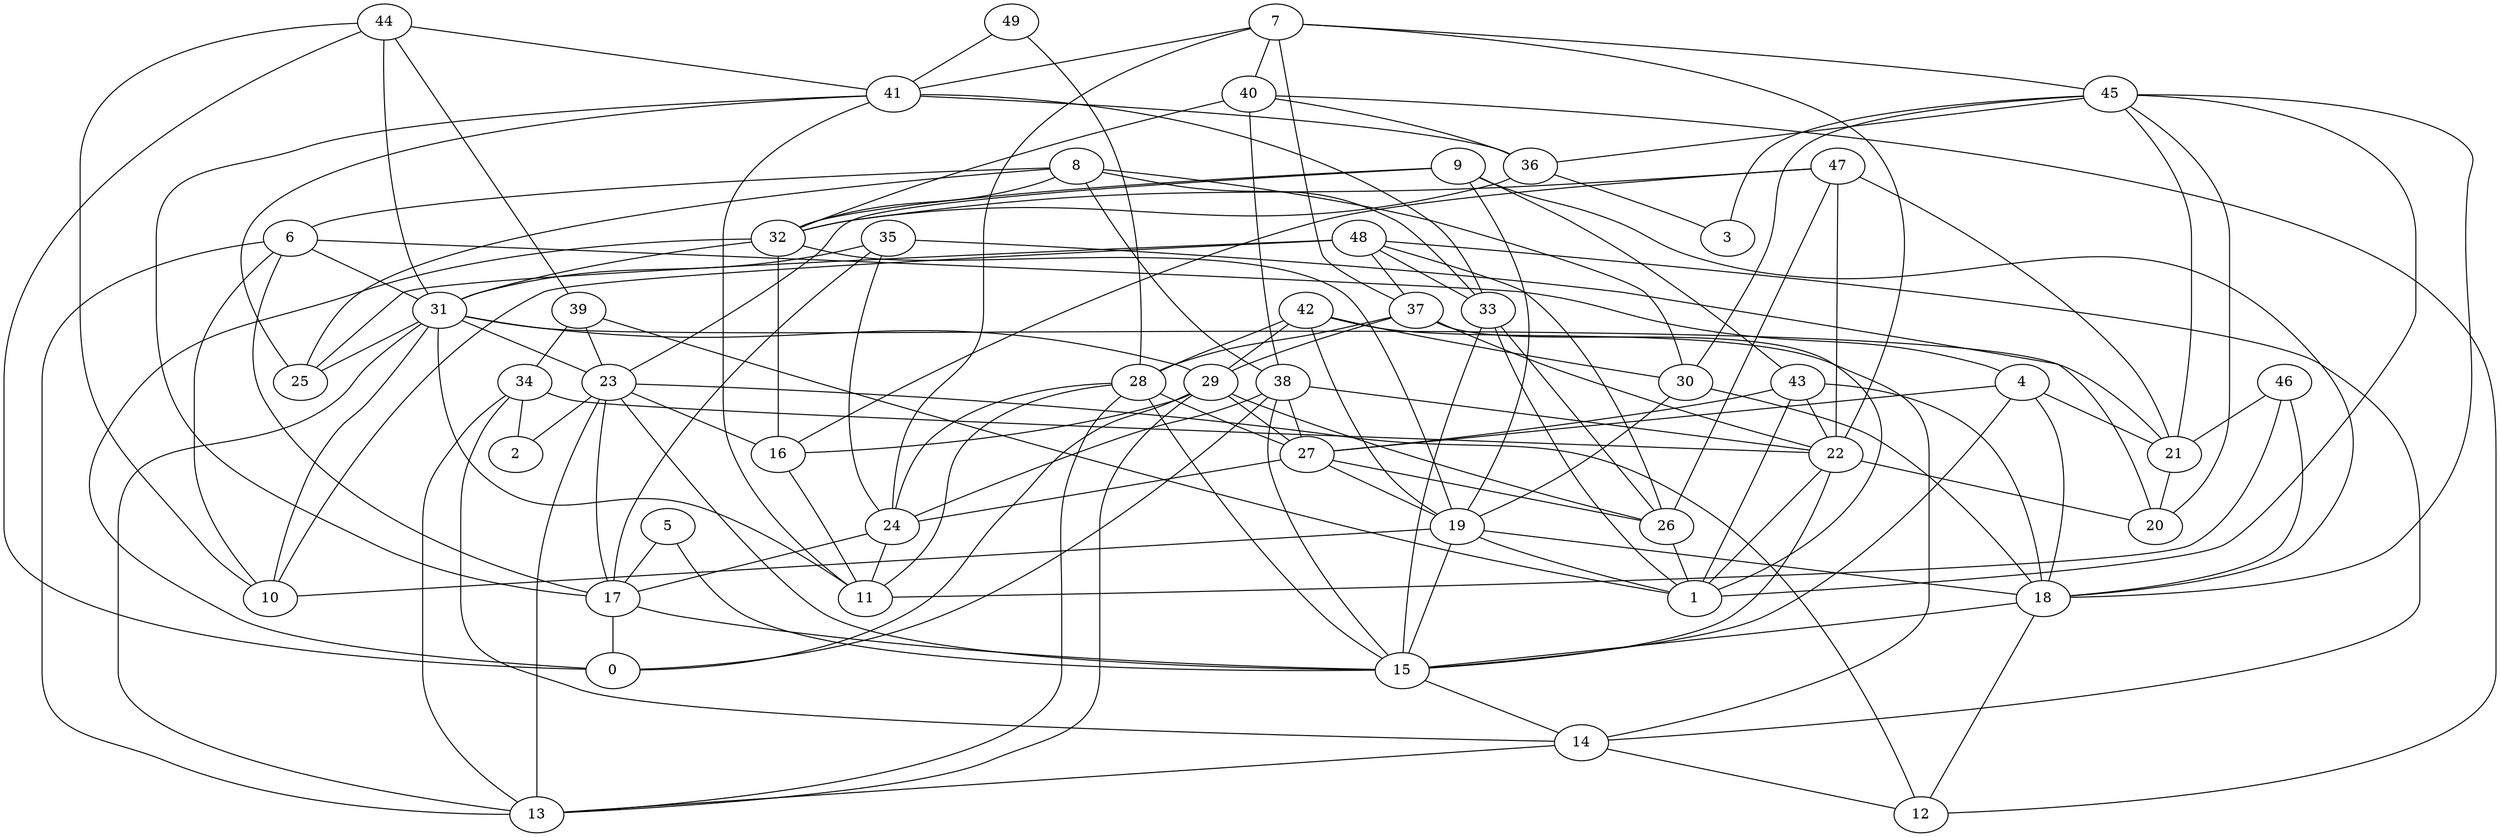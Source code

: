 digraph GG_graph {

subgraph G_graph {
edge [color = black]
"4" -> "15" [dir = none]
"4" -> "18" [dir = none]
"18" -> "15" [dir = none]
"14" -> "13" [dir = none]
"14" -> "12" [dir = none]
"34" -> "2" [dir = none]
"34" -> "14" [dir = none]
"34" -> "13" [dir = none]
"39" -> "1" [dir = none]
"39" -> "34" [dir = none]
"39" -> "23" [dir = none]
"46" -> "18" [dir = none]
"46" -> "11" [dir = none]
"46" -> "21" [dir = none]
"28" -> "27" [dir = none]
"28" -> "11" [dir = none]
"28" -> "24" [dir = none]
"28" -> "15" [dir = none]
"28" -> "13" [dir = none]
"41" -> "25" [dir = none]
"41" -> "17" [dir = none]
"41" -> "36" [dir = none]
"44" -> "39" [dir = none]
"44" -> "31" [dir = none]
"44" -> "41" [dir = none]
"44" -> "10" [dir = none]
"44" -> "0" [dir = none]
"17" -> "15" [dir = none]
"40" -> "12" [dir = none]
"40" -> "32" [dir = none]
"40" -> "36" [dir = none]
"49" -> "28" [dir = none]
"49" -> "41" [dir = none]
"42" -> "29" [dir = none]
"42" -> "14" [dir = none]
"42" -> "19" [dir = none]
"42" -> "28" [dir = none]
"42" -> "30" [dir = none]
"43" -> "18" [dir = none]
"43" -> "1" [dir = none]
"9" -> "18" [dir = none]
"9" -> "23" [dir = none]
"9" -> "19" [dir = none]
"9" -> "43" [dir = none]
"36" -> "32" [dir = none]
"36" -> "3" [dir = none]
"22" -> "20" [dir = none]
"22" -> "1" [dir = none]
"48" -> "26" [dir = none]
"48" -> "37" [dir = none]
"48" -> "14" [dir = none]
"48" -> "25" [dir = none]
"24" -> "11" [dir = none]
"24" -> "17" [dir = none]
"38" -> "15" [dir = none]
"38" -> "24" [dir = none]
"8" -> "6" [dir = none]
"8" -> "32" [dir = none]
"32" -> "0" [dir = none]
"32" -> "19" [dir = none]
"32" -> "31" [dir = none]
"32" -> "16" [dir = none]
"37" -> "28" [dir = none]
"37" -> "22" [dir = none]
"33" -> "15" [dir = none]
"33" -> "26" [dir = none]
"15" -> "14" [dir = none]
"29" -> "16" [dir = none]
"29" -> "13" [dir = none]
"29" -> "26" [dir = none]
"5" -> "17" [dir = none]
"5" -> "15" [dir = none]
"47" -> "21" [dir = none]
"47" -> "32" [dir = none]
"27" -> "19" [dir = none]
"27" -> "24" [dir = none]
"35" -> "17" [dir = none]
"35" -> "24" [dir = none]
"35" -> "20" [dir = none]
"31" -> "13" [dir = none]
"31" -> "21" [dir = none]
"31" -> "11" [dir = none]
"31" -> "25" [dir = none]
"31" -> "10" [dir = none]
"7" -> "41" [dir = none]
"7" -> "24" [dir = none]
"7" -> "37" [dir = none]
"19" -> "18" [dir = none]
"19" -> "15" [dir = none]
"30" -> "18" [dir = none]
"45" -> "3" [dir = none]
"45" -> "30" [dir = none]
"45" -> "21" [dir = none]
"6" -> "17" [dir = none]
"6" -> "13" [dir = none]
"23" -> "15" [dir = none]
"23" -> "17" [dir = none]
"23" -> "2" [dir = none]
"8" -> "38" [dir = none]
"7" -> "40" [dir = none]
"18" -> "12" [dir = none]
"8" -> "25" [dir = none]
"34" -> "22" [dir = none]
"7" -> "22" [dir = none]
"48" -> "10" [dir = none]
"27" -> "26" [dir = none]
"4" -> "27" [dir = none]
"29" -> "27" [dir = none]
"47" -> "16" [dir = none]
"45" -> "1" [dir = none]
"37" -> "29" [dir = none]
"23" -> "12" [dir = none]
"16" -> "11" [dir = none]
"8" -> "30" [dir = none]
"43" -> "27" [dir = none]
"37" -> "1" [dir = none]
"23" -> "13" [dir = none]
"19" -> "10" [dir = none]
"6" -> "31" [dir = none]
"40" -> "38" [dir = none]
"6" -> "4" [dir = none]
"43" -> "22" [dir = none]
"31" -> "23" [dir = none]
"8" -> "33" [dir = none]
"30" -> "19" [dir = none]
"33" -> "1" [dir = none]
"29" -> "0" [dir = none]
"48" -> "33" [dir = none]
"21" -> "20" [dir = none]
"47" -> "22" [dir = none]
"6" -> "10" [dir = none]
"45" -> "18" [dir = none]
"35" -> "31" [dir = none]
"47" -> "26" [dir = none]
"38" -> "22" [dir = none]
"45" -> "20" [dir = none]
"9" -> "32" [dir = none]
"7" -> "45" [dir = none]
"26" -> "1" [dir = none]
"45" -> "36" [dir = none]
"41" -> "11" [dir = none]
"41" -> "33" [dir = none]
"17" -> "0" [dir = none]
"38" -> "27" [dir = none]
"23" -> "16" [dir = none]
"4" -> "21" [dir = none]
"38" -> "0" [dir = none]
"19" -> "1" [dir = none]
"31" -> "29" [dir = none]
"22" -> "15" [dir = none]
}

}
